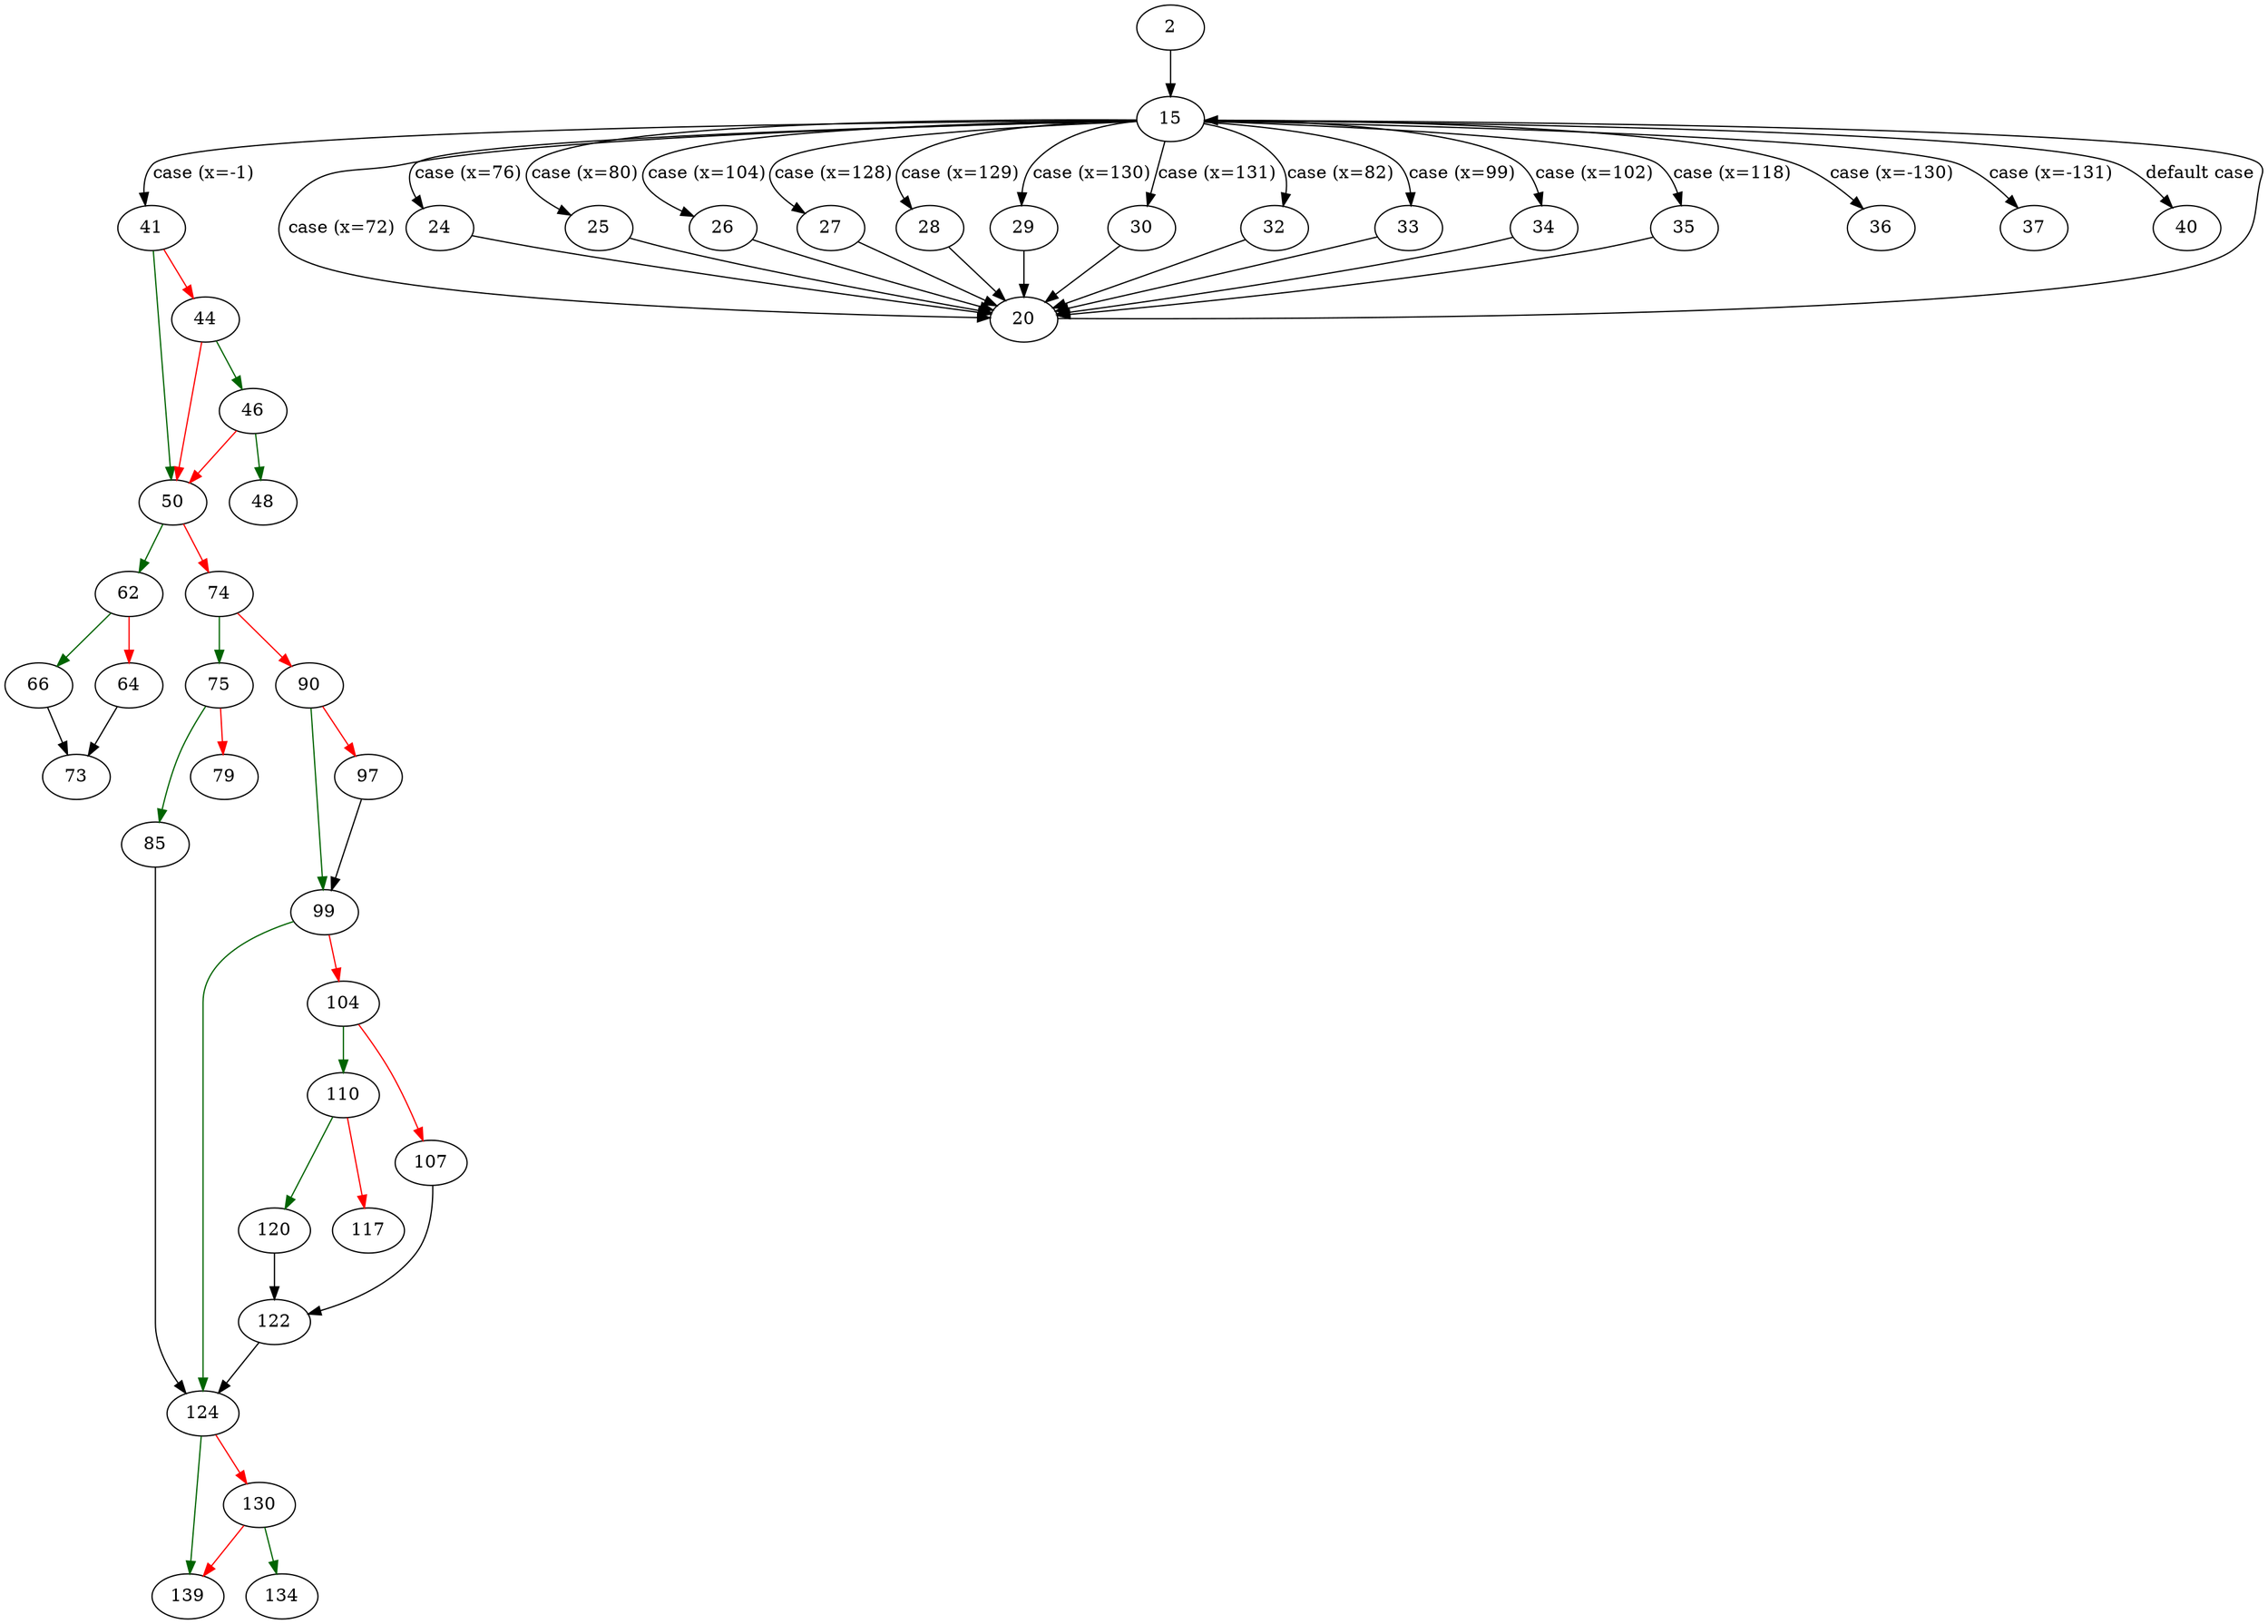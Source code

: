 strict digraph "main" {
	// Node definitions.
	2 [entry=true];
	15;
	41;
	20;
	24;
	25;
	26;
	27;
	28;
	29;
	30;
	32;
	33;
	34;
	35;
	36;
	37;
	40;
	50;
	44;
	46;
	48;
	62;
	74;
	66;
	64;
	73;
	75;
	90;
	85;
	79;
	124;
	99;
	97;
	104;
	110;
	107;
	122;
	120;
	117;
	139;
	130;
	134;

	// Edge definitions.
	2 -> 15;
	15 -> 41 [
		cond="case (x=-1)"
		label="case (x=-1)"
	];
	15 -> 20 [
		cond="case (x=72)"
		label="case (x=72)"
	];
	15 -> 24 [
		cond="case (x=76)"
		label="case (x=76)"
	];
	15 -> 25 [
		cond="case (x=80)"
		label="case (x=80)"
	];
	15 -> 26 [
		cond="case (x=104)"
		label="case (x=104)"
	];
	15 -> 27 [
		cond="case (x=128)"
		label="case (x=128)"
	];
	15 -> 28 [
		cond="case (x=129)"
		label="case (x=129)"
	];
	15 -> 29 [
		cond="case (x=130)"
		label="case (x=130)"
	];
	15 -> 30 [
		cond="case (x=131)"
		label="case (x=131)"
	];
	15 -> 32 [
		cond="case (x=82)"
		label="case (x=82)"
	];
	15 -> 33 [
		cond="case (x=99)"
		label="case (x=99)"
	];
	15 -> 34 [
		cond="case (x=102)"
		label="case (x=102)"
	];
	15 -> 35 [
		cond="case (x=118)"
		label="case (x=118)"
	];
	15 -> 36 [
		cond="case (x=-130)"
		label="case (x=-130)"
	];
	15 -> 37 [
		cond="case (x=-131)"
		label="case (x=-131)"
	];
	15 -> 40 [
		cond="default case"
		label="default case"
	];
	41 -> 50 [
		color=darkgreen
		cond=true
	];
	41 -> 44 [
		color=red
		cond=false
	];
	20 -> 15;
	24 -> 20;
	25 -> 20;
	26 -> 20;
	27 -> 20;
	28 -> 20;
	29 -> 20;
	30 -> 20;
	32 -> 20;
	33 -> 20;
	34 -> 20;
	35 -> 20;
	50 -> 62 [
		color=darkgreen
		cond=true
	];
	50 -> 74 [
		color=red
		cond=false
	];
	44 -> 50 [
		color=red
		cond=false
	];
	44 -> 46 [
		color=darkgreen
		cond=true
	];
	46 -> 50 [
		color=red
		cond=false
	];
	46 -> 48 [
		color=darkgreen
		cond=true
	];
	62 -> 66 [
		color=darkgreen
		cond=true
	];
	62 -> 64 [
		color=red
		cond=false
	];
	74 -> 75 [
		color=darkgreen
		cond=true
	];
	74 -> 90 [
		color=red
		cond=false
	];
	66 -> 73;
	64 -> 73;
	75 -> 85 [
		color=darkgreen
		cond=true
	];
	75 -> 79 [
		color=red
		cond=false
	];
	90 -> 99 [
		color=darkgreen
		cond=true
	];
	90 -> 97 [
		color=red
		cond=false
	];
	85 -> 124;
	124 -> 139 [
		color=darkgreen
		cond=true
	];
	124 -> 130 [
		color=red
		cond=false
	];
	99 -> 124 [
		color=darkgreen
		cond=true
	];
	99 -> 104 [
		color=red
		cond=false
	];
	97 -> 99;
	104 -> 110 [
		color=darkgreen
		cond=true
	];
	104 -> 107 [
		color=red
		cond=false
	];
	110 -> 120 [
		color=darkgreen
		cond=true
	];
	110 -> 117 [
		color=red
		cond=false
	];
	107 -> 122;
	122 -> 124;
	120 -> 122;
	130 -> 139 [
		color=red
		cond=false
	];
	130 -> 134 [
		color=darkgreen
		cond=true
	];
}